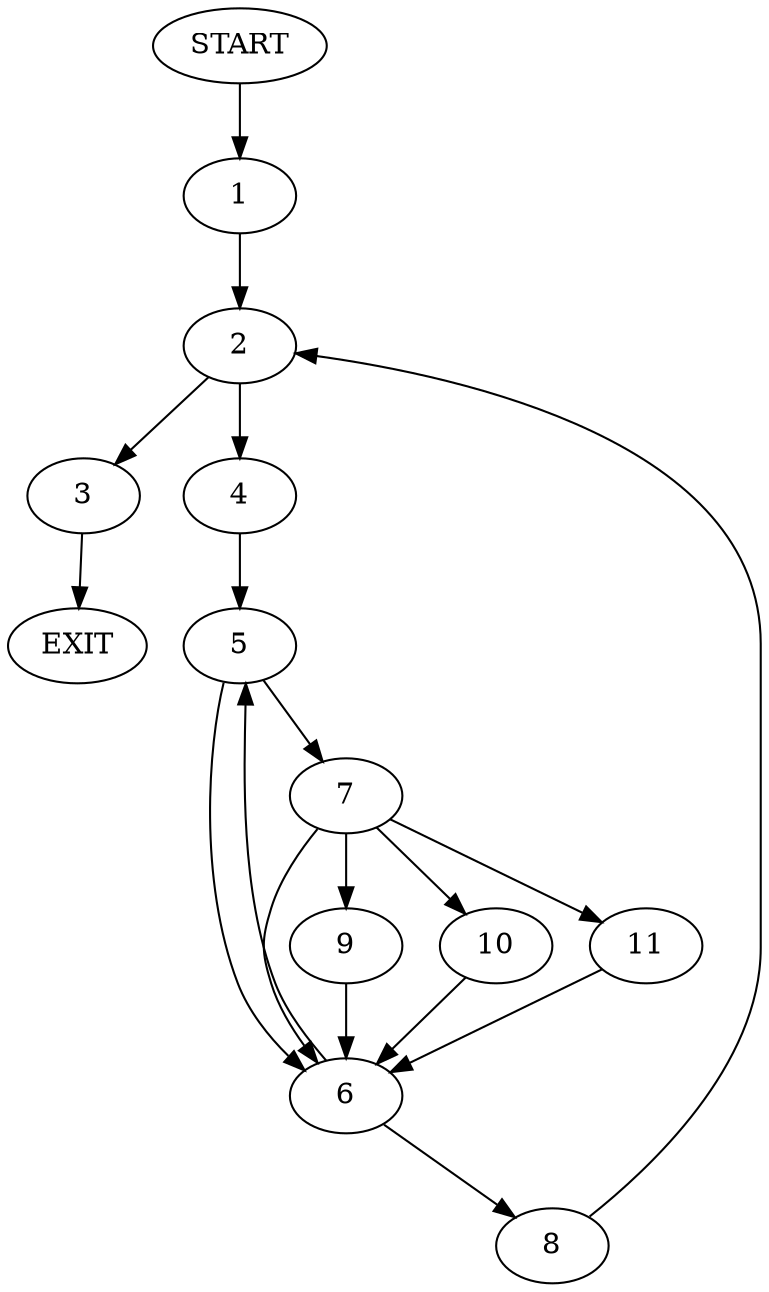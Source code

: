 digraph {
0 [label="START"]
12 [label="EXIT"]
0 -> 1
1 -> 2
2 -> 3
2 -> 4
3 -> 12
4 -> 5
5 -> 6
5 -> 7
6 -> 8
6 -> 5
7 -> 6
7 -> 9
7 -> 10
7 -> 11
9 -> 6
11 -> 6
10 -> 6
8 -> 2
}
